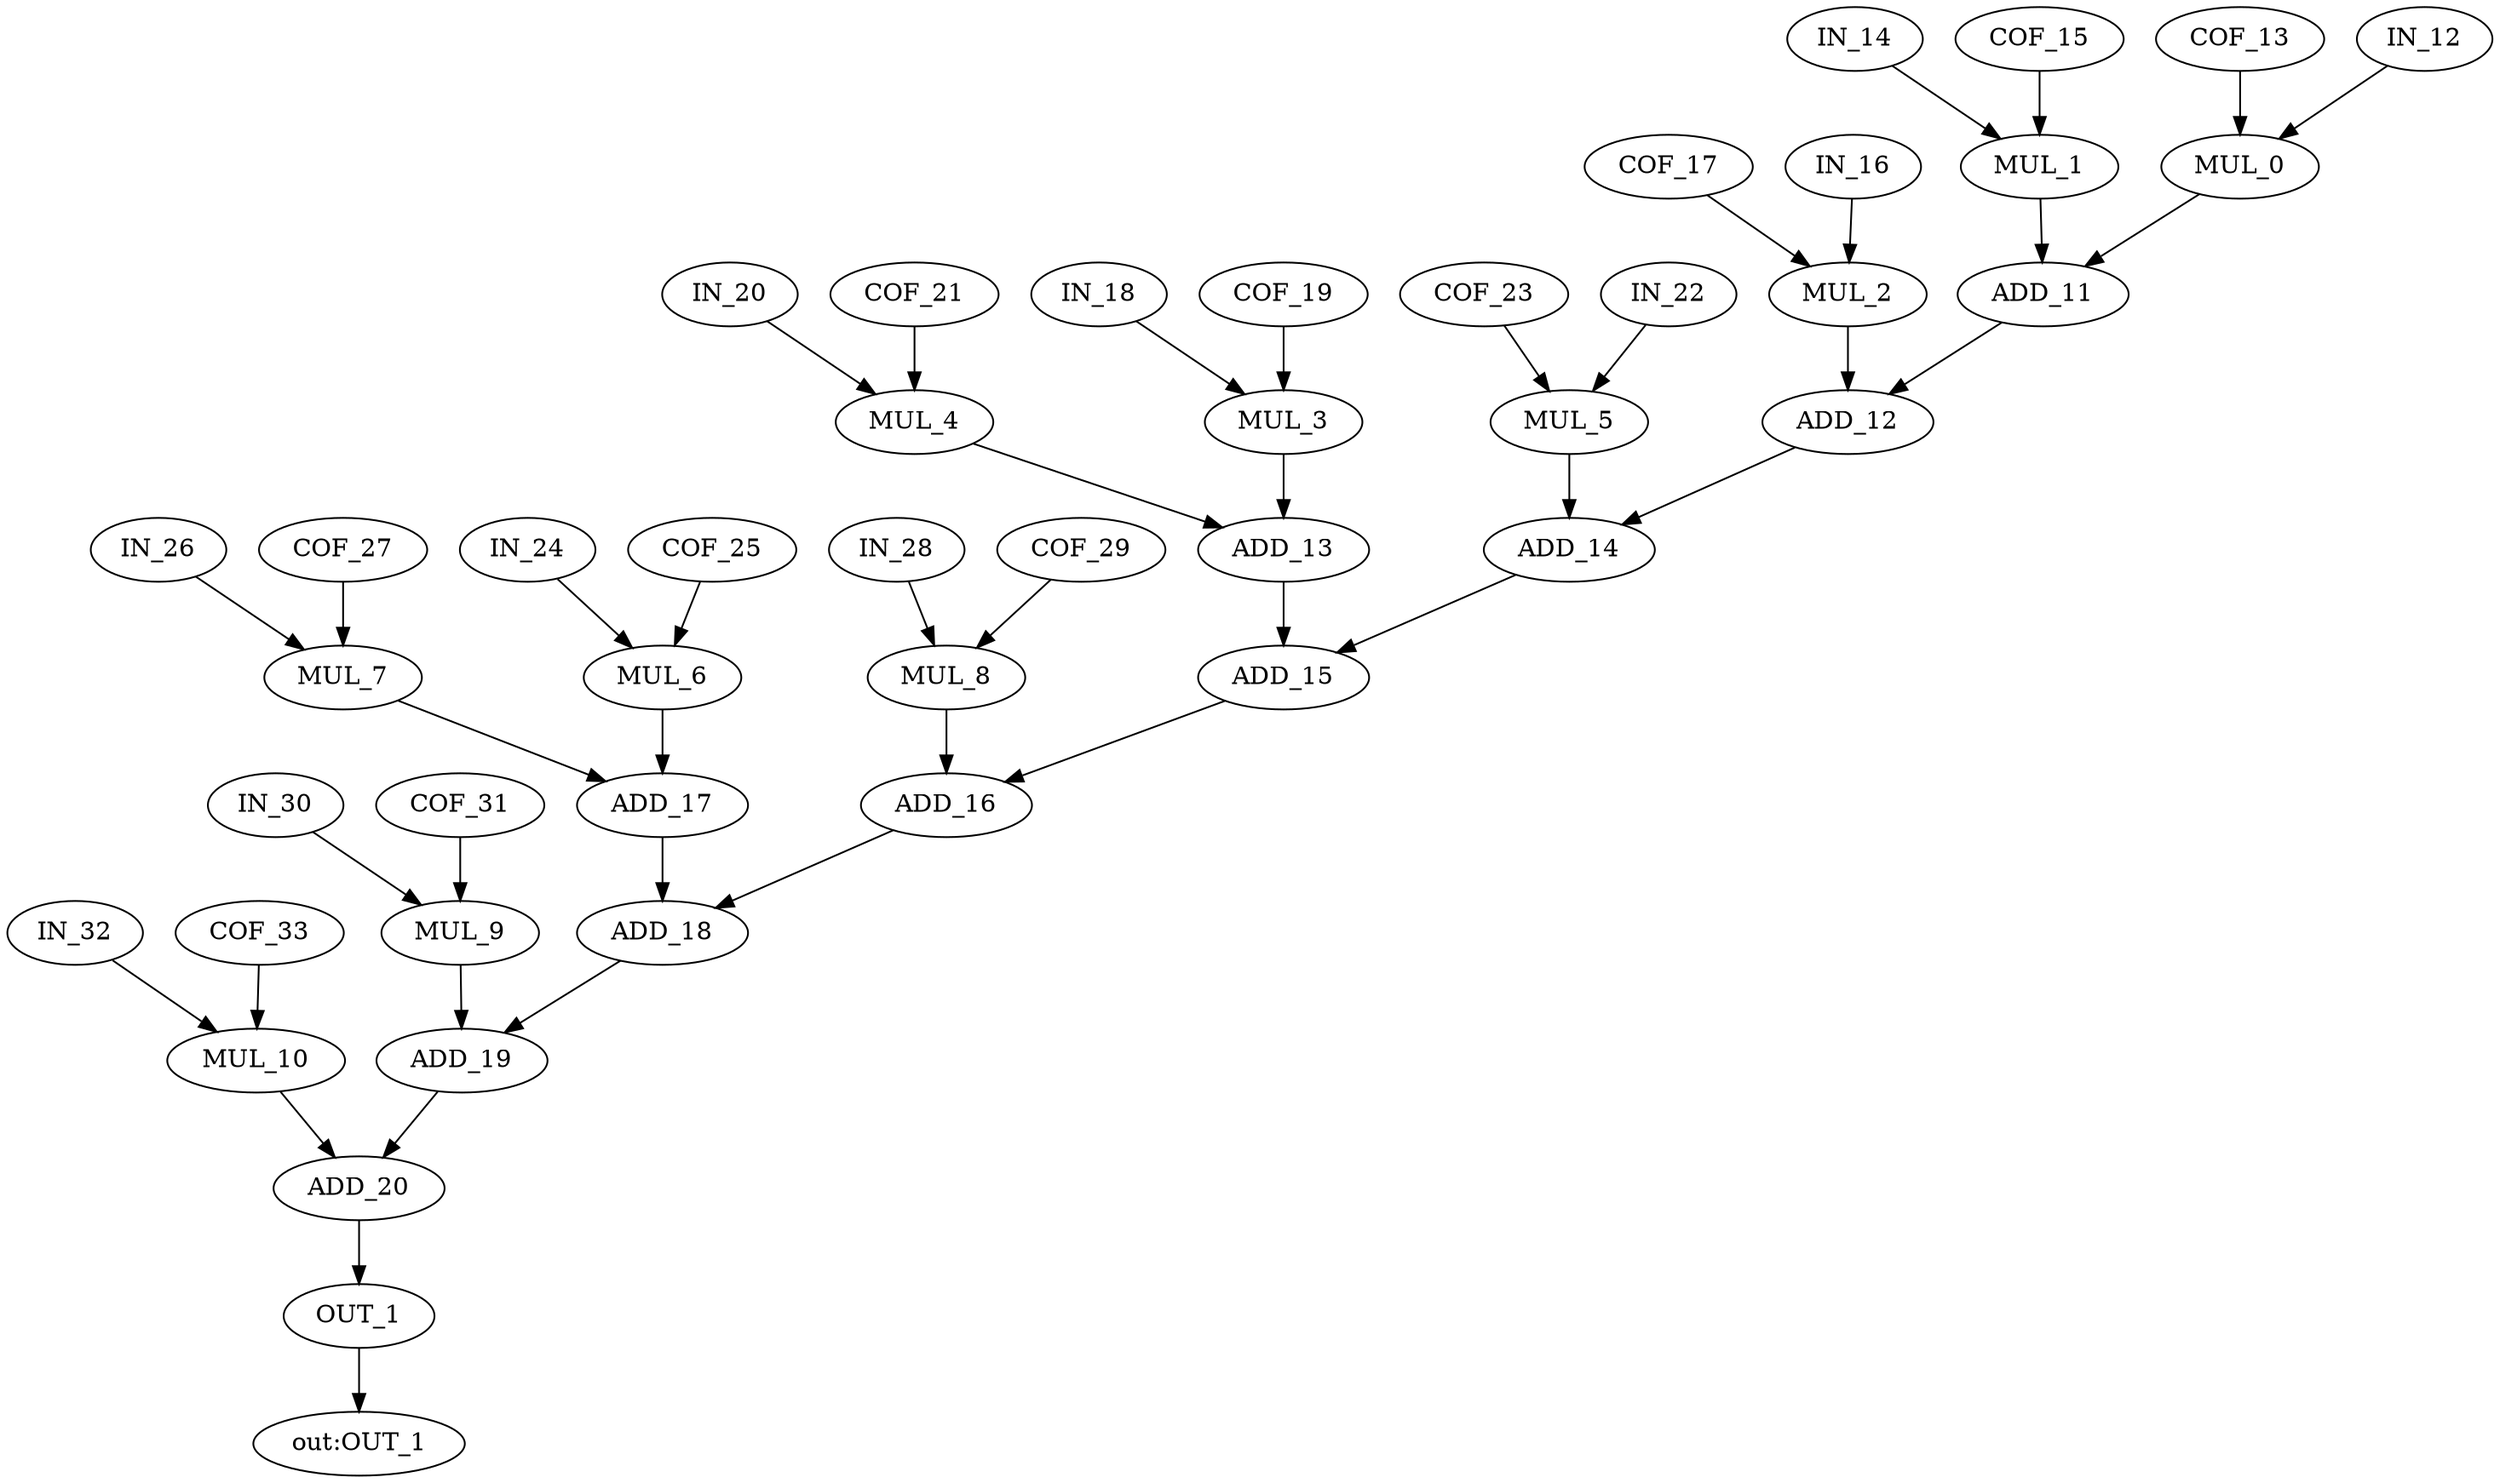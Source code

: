 strict digraph "fir1" {
ADD_11 [label=ADD_11];
MUL_8 [label=MUL_8];
IN_32 [label=IN_32];
MUL_7 [label=MUL_7];
IN_26 [label=IN_26];
IN_28 [label=IN_28];
ADD_16 [label=ADD_16];
OUT_1 [label=OUT_1];
IN_18 [label=IN_18];
COF_23 [label=COF_23];
MUL_4 [label=MUL_4];
ADD_15 [label=ADD_15];
MUL_10 [label=MUL_10];
COF_27 [label=COF_27];
COF_17 [label=COF_17];
MUL_1 [label=MUL_1];
IN_24 [label=IN_24];
COF_13 [label=COF_13];
IN_30 [label=IN_30];
COF_33 [label=COF_33];
MUL_0 [label=MUL_0];
ADD_12 [label=ADD_12];
ADD_13 [label=ADD_13];
MUL_5 [label=MUL_5];
ADD_19 [label=ADD_19];
MUL_9 [label=MUL_9];
IN_20 [label=IN_20];
COF_25 [label=COF_25];
IN_14 [label=IN_14];
MUL_6 [label=MUL_6];
MUL_2 [label=MUL_2];
COF_21 [label=COF_21];
ADD_17 [label=ADD_17];
ADD_20 [label=ADD_20];
IN_22 [label=IN_22];
IN_16 [label=IN_16];
MUL_3 [label=MUL_3];
COF_29 [label=COF_29];
COF_31 [label=COF_31];
ADD_18 [label=ADD_18];
ADD_14 [label=ADD_14];
COF_15 [label=COF_15];
COF_19 [label=COF_19];
IN_12 [label=IN_12];
"out:OUT_1";
ADD_11 -> ADD_12  [name=36];
MUL_8 -> ADD_16  [name=42];
IN_32 -> MUL_10  [name=33];
MUL_7 -> ADD_17  [name=26];
IN_26 -> MUL_7  [name=18];
IN_28 -> MUL_8  [name=20];
ADD_16 -> ADD_18  [name=28];
OUT_1 -> "out:OUT_1";
IN_18 -> MUL_3  [name=24];
COF_23 -> MUL_5  [name=39];
MUL_4 -> ADD_13  [name=0];
ADD_15 -> ADD_16  [name=15];
MUL_10 -> ADD_20  [name=16];
COF_27 -> MUL_7  [name=11];
COF_17 -> MUL_2  [name=13];
MUL_1 -> ADD_11  [name=32];
IN_24 -> MUL_6  [name=9];
COF_13 -> MUL_0  [name=35];
IN_30 -> MUL_9  [name=5];
COF_33 -> MUL_10  [name=19];
MUL_0 -> ADD_11  [name=2];
ADD_12 -> ADD_14  [name=6];
ADD_13 -> ADD_15  [name=38];
MUL_5 -> ADD_14  [name=21];
ADD_19 -> ADD_20  [name=37];
MUL_9 -> ADD_19  [name=23];
IN_20 -> MUL_4  [name=34];
COF_25 -> MUL_6  [name=31];
IN_14 -> MUL_1  [name=40];
MUL_6 -> ADD_17  [name=41];
MUL_2 -> ADD_12  [name=25];
COF_21 -> MUL_4  [name=1];
ADD_17 -> ADD_18  [name=27];
ADD_20 -> OUT_1  [name=22];
IN_22 -> MUL_5  [name=14];
IN_16 -> MUL_2  [name=10];
MUL_3 -> ADD_13  [name=30];
COF_29 -> MUL_8  [name=12];
COF_31 -> MUL_9  [name=7];
ADD_18 -> ADD_19  [name=3];
ADD_14 -> ADD_15  [name=17];
COF_15 -> MUL_1  [name=29];
COF_19 -> MUL_3  [name=4];
IN_12 -> MUL_0  [name=8];
}
